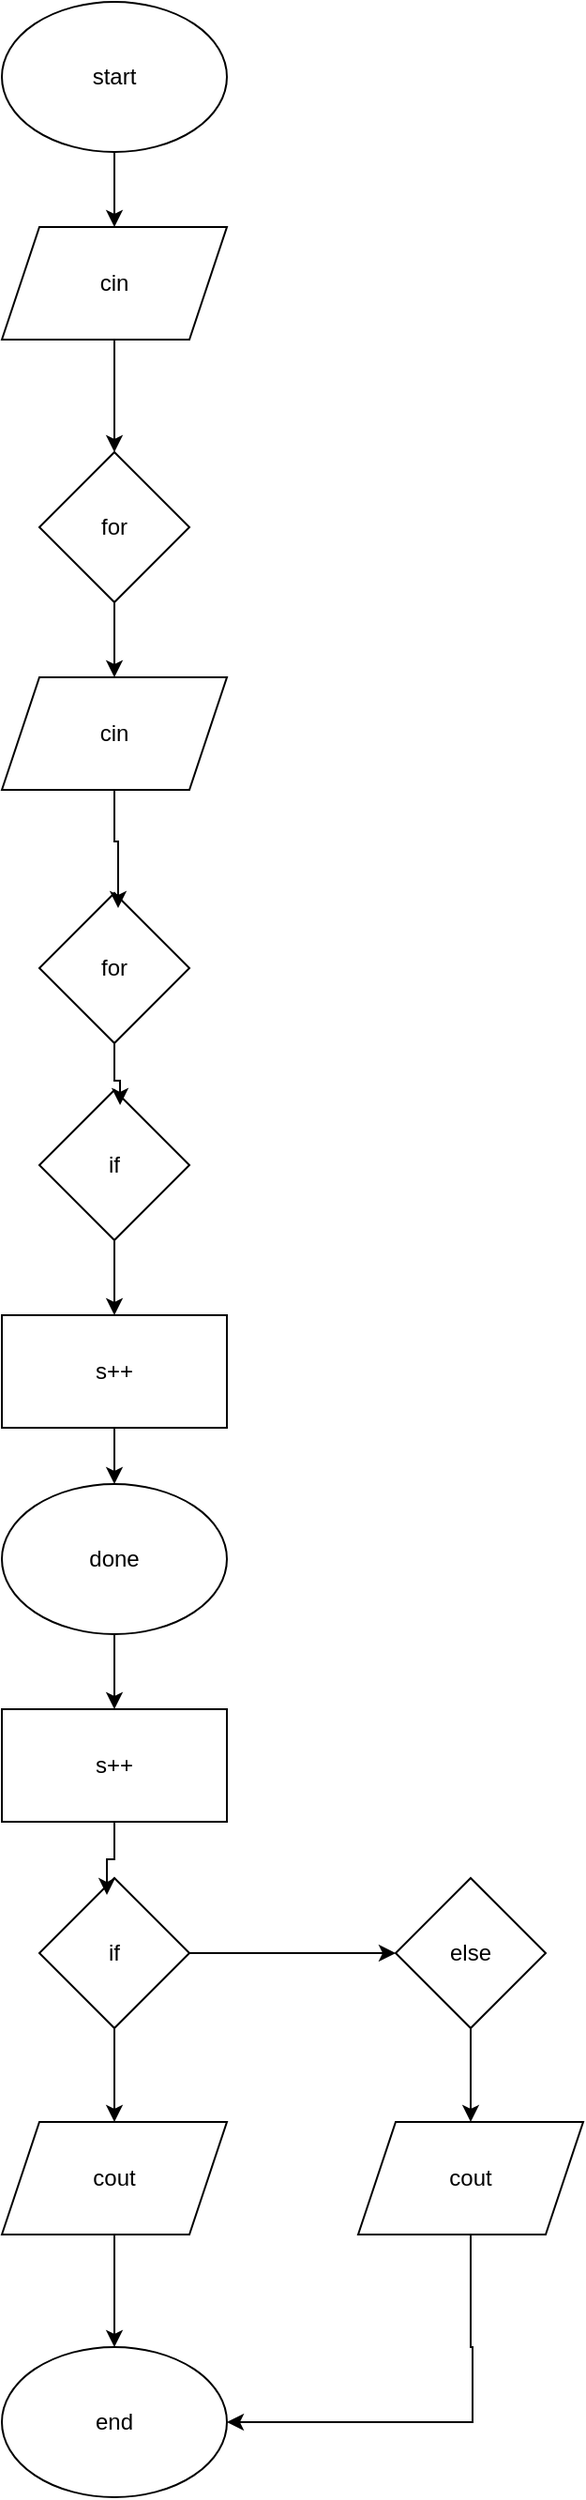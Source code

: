 <mxfile version="24.8.4">
  <diagram name="Сторінка-1" id="K36h-wPgkVXGl2crBWcy">
    <mxGraphModel dx="2387" dy="1367" grid="1" gridSize="10" guides="1" tooltips="1" connect="1" arrows="1" fold="1" page="1" pageScale="1" pageWidth="827" pageHeight="1169" math="0" shadow="0">
      <root>
        <mxCell id="0" />
        <mxCell id="1" parent="0" />
        <mxCell id="INymWTwLo0coM6jpBJcd-16" style="edgeStyle=orthogonalEdgeStyle;rounded=0;orthogonalLoop=1;jettySize=auto;html=1;entryX=0.5;entryY=0;entryDx=0;entryDy=0;" edge="1" parent="1" source="INymWTwLo0coM6jpBJcd-1" target="INymWTwLo0coM6jpBJcd-3">
          <mxGeometry relative="1" as="geometry" />
        </mxCell>
        <mxCell id="INymWTwLo0coM6jpBJcd-1" value="start" style="ellipse;whiteSpace=wrap;html=1;" vertex="1" parent="1">
          <mxGeometry x="340" y="30" width="120" height="80" as="geometry" />
        </mxCell>
        <mxCell id="INymWTwLo0coM6jpBJcd-17" style="edgeStyle=orthogonalEdgeStyle;rounded=0;orthogonalLoop=1;jettySize=auto;html=1;entryX=0.5;entryY=0;entryDx=0;entryDy=0;" edge="1" parent="1" source="INymWTwLo0coM6jpBJcd-3" target="INymWTwLo0coM6jpBJcd-4">
          <mxGeometry relative="1" as="geometry" />
        </mxCell>
        <mxCell id="INymWTwLo0coM6jpBJcd-3" value="cin" style="shape=parallelogram;perimeter=parallelogramPerimeter;whiteSpace=wrap;html=1;fixedSize=1;" vertex="1" parent="1">
          <mxGeometry x="340" y="150" width="120" height="60" as="geometry" />
        </mxCell>
        <mxCell id="INymWTwLo0coM6jpBJcd-18" style="edgeStyle=orthogonalEdgeStyle;rounded=0;orthogonalLoop=1;jettySize=auto;html=1;entryX=0.5;entryY=0;entryDx=0;entryDy=0;" edge="1" parent="1" source="INymWTwLo0coM6jpBJcd-4" target="INymWTwLo0coM6jpBJcd-5">
          <mxGeometry relative="1" as="geometry" />
        </mxCell>
        <mxCell id="INymWTwLo0coM6jpBJcd-4" value="for" style="rhombus;whiteSpace=wrap;html=1;" vertex="1" parent="1">
          <mxGeometry x="360" y="270" width="80" height="80" as="geometry" />
        </mxCell>
        <mxCell id="INymWTwLo0coM6jpBJcd-5" value="cin" style="shape=parallelogram;perimeter=parallelogramPerimeter;whiteSpace=wrap;html=1;fixedSize=1;" vertex="1" parent="1">
          <mxGeometry x="340" y="390" width="120" height="60" as="geometry" />
        </mxCell>
        <mxCell id="INymWTwLo0coM6jpBJcd-6" value="for" style="rhombus;whiteSpace=wrap;html=1;" vertex="1" parent="1">
          <mxGeometry x="360" y="505" width="80" height="80" as="geometry" />
        </mxCell>
        <mxCell id="INymWTwLo0coM6jpBJcd-21" style="edgeStyle=orthogonalEdgeStyle;rounded=0;orthogonalLoop=1;jettySize=auto;html=1;entryX=0.5;entryY=0;entryDx=0;entryDy=0;" edge="1" parent="1" source="INymWTwLo0coM6jpBJcd-7" target="INymWTwLo0coM6jpBJcd-8">
          <mxGeometry relative="1" as="geometry" />
        </mxCell>
        <mxCell id="INymWTwLo0coM6jpBJcd-7" value="if" style="rhombus;whiteSpace=wrap;html=1;" vertex="1" parent="1">
          <mxGeometry x="360" y="610" width="80" height="80" as="geometry" />
        </mxCell>
        <mxCell id="INymWTwLo0coM6jpBJcd-22" style="edgeStyle=orthogonalEdgeStyle;rounded=0;orthogonalLoop=1;jettySize=auto;html=1;" edge="1" parent="1" source="INymWTwLo0coM6jpBJcd-8" target="INymWTwLo0coM6jpBJcd-15">
          <mxGeometry relative="1" as="geometry" />
        </mxCell>
        <mxCell id="INymWTwLo0coM6jpBJcd-8" value="s++" style="rounded=0;whiteSpace=wrap;html=1;" vertex="1" parent="1">
          <mxGeometry x="340" y="730" width="120" height="60" as="geometry" />
        </mxCell>
        <mxCell id="INymWTwLo0coM6jpBJcd-9" value="s++" style="rounded=0;whiteSpace=wrap;html=1;" vertex="1" parent="1">
          <mxGeometry x="340" y="940" width="120" height="60" as="geometry" />
        </mxCell>
        <mxCell id="INymWTwLo0coM6jpBJcd-25" style="edgeStyle=orthogonalEdgeStyle;rounded=0;orthogonalLoop=1;jettySize=auto;html=1;entryX=0;entryY=0.5;entryDx=0;entryDy=0;" edge="1" parent="1" source="INymWTwLo0coM6jpBJcd-10" target="INymWTwLo0coM6jpBJcd-12">
          <mxGeometry relative="1" as="geometry" />
        </mxCell>
        <mxCell id="INymWTwLo0coM6jpBJcd-27" style="edgeStyle=orthogonalEdgeStyle;rounded=0;orthogonalLoop=1;jettySize=auto;html=1;entryX=0.5;entryY=0;entryDx=0;entryDy=0;" edge="1" parent="1" source="INymWTwLo0coM6jpBJcd-10" target="INymWTwLo0coM6jpBJcd-11">
          <mxGeometry relative="1" as="geometry" />
        </mxCell>
        <mxCell id="INymWTwLo0coM6jpBJcd-10" value="if" style="rhombus;whiteSpace=wrap;html=1;" vertex="1" parent="1">
          <mxGeometry x="360" y="1030" width="80" height="80" as="geometry" />
        </mxCell>
        <mxCell id="INymWTwLo0coM6jpBJcd-28" style="edgeStyle=orthogonalEdgeStyle;rounded=0;orthogonalLoop=1;jettySize=auto;html=1;" edge="1" parent="1" source="INymWTwLo0coM6jpBJcd-11" target="INymWTwLo0coM6jpBJcd-14">
          <mxGeometry relative="1" as="geometry" />
        </mxCell>
        <mxCell id="INymWTwLo0coM6jpBJcd-11" value="cout" style="shape=parallelogram;perimeter=parallelogramPerimeter;whiteSpace=wrap;html=1;fixedSize=1;" vertex="1" parent="1">
          <mxGeometry x="340" y="1160" width="120" height="60" as="geometry" />
        </mxCell>
        <mxCell id="INymWTwLo0coM6jpBJcd-26" style="edgeStyle=orthogonalEdgeStyle;rounded=0;orthogonalLoop=1;jettySize=auto;html=1;entryX=0.5;entryY=0;entryDx=0;entryDy=0;" edge="1" parent="1" source="INymWTwLo0coM6jpBJcd-12" target="INymWTwLo0coM6jpBJcd-13">
          <mxGeometry relative="1" as="geometry" />
        </mxCell>
        <mxCell id="INymWTwLo0coM6jpBJcd-12" value="else" style="rhombus;whiteSpace=wrap;html=1;" vertex="1" parent="1">
          <mxGeometry x="550" y="1030" width="80" height="80" as="geometry" />
        </mxCell>
        <mxCell id="INymWTwLo0coM6jpBJcd-29" style="edgeStyle=orthogonalEdgeStyle;rounded=0;orthogonalLoop=1;jettySize=auto;html=1;entryX=1;entryY=0.5;entryDx=0;entryDy=0;" edge="1" parent="1" source="INymWTwLo0coM6jpBJcd-13" target="INymWTwLo0coM6jpBJcd-14">
          <mxGeometry relative="1" as="geometry">
            <mxPoint x="590" y="1340" as="targetPoint" />
            <Array as="points">
              <mxPoint x="590" y="1280" />
              <mxPoint x="591" y="1280" />
              <mxPoint x="591" y="1320" />
            </Array>
          </mxGeometry>
        </mxCell>
        <mxCell id="INymWTwLo0coM6jpBJcd-13" value="cout" style="shape=parallelogram;perimeter=parallelogramPerimeter;whiteSpace=wrap;html=1;fixedSize=1;" vertex="1" parent="1">
          <mxGeometry x="530" y="1160" width="120" height="60" as="geometry" />
        </mxCell>
        <mxCell id="INymWTwLo0coM6jpBJcd-14" value="end" style="ellipse;whiteSpace=wrap;html=1;" vertex="1" parent="1">
          <mxGeometry x="340" y="1280" width="120" height="80" as="geometry" />
        </mxCell>
        <mxCell id="INymWTwLo0coM6jpBJcd-23" style="edgeStyle=orthogonalEdgeStyle;rounded=0;orthogonalLoop=1;jettySize=auto;html=1;" edge="1" parent="1" source="INymWTwLo0coM6jpBJcd-15" target="INymWTwLo0coM6jpBJcd-9">
          <mxGeometry relative="1" as="geometry" />
        </mxCell>
        <mxCell id="INymWTwLo0coM6jpBJcd-15" value="done" style="ellipse;whiteSpace=wrap;html=1;" vertex="1" parent="1">
          <mxGeometry x="340" y="820" width="120" height="80" as="geometry" />
        </mxCell>
        <mxCell id="INymWTwLo0coM6jpBJcd-19" style="edgeStyle=orthogonalEdgeStyle;rounded=0;orthogonalLoop=1;jettySize=auto;html=1;entryX=0.525;entryY=0.1;entryDx=0;entryDy=0;entryPerimeter=0;" edge="1" parent="1" source="INymWTwLo0coM6jpBJcd-5" target="INymWTwLo0coM6jpBJcd-6">
          <mxGeometry relative="1" as="geometry" />
        </mxCell>
        <mxCell id="INymWTwLo0coM6jpBJcd-20" style="edgeStyle=orthogonalEdgeStyle;rounded=0;orthogonalLoop=1;jettySize=auto;html=1;entryX=0.538;entryY=0.1;entryDx=0;entryDy=0;entryPerimeter=0;" edge="1" parent="1" source="INymWTwLo0coM6jpBJcd-6" target="INymWTwLo0coM6jpBJcd-7">
          <mxGeometry relative="1" as="geometry" />
        </mxCell>
        <mxCell id="INymWTwLo0coM6jpBJcd-24" style="edgeStyle=orthogonalEdgeStyle;rounded=0;orthogonalLoop=1;jettySize=auto;html=1;entryX=0.45;entryY=0.113;entryDx=0;entryDy=0;entryPerimeter=0;" edge="1" parent="1" source="INymWTwLo0coM6jpBJcd-9" target="INymWTwLo0coM6jpBJcd-10">
          <mxGeometry relative="1" as="geometry" />
        </mxCell>
      </root>
    </mxGraphModel>
  </diagram>
</mxfile>
